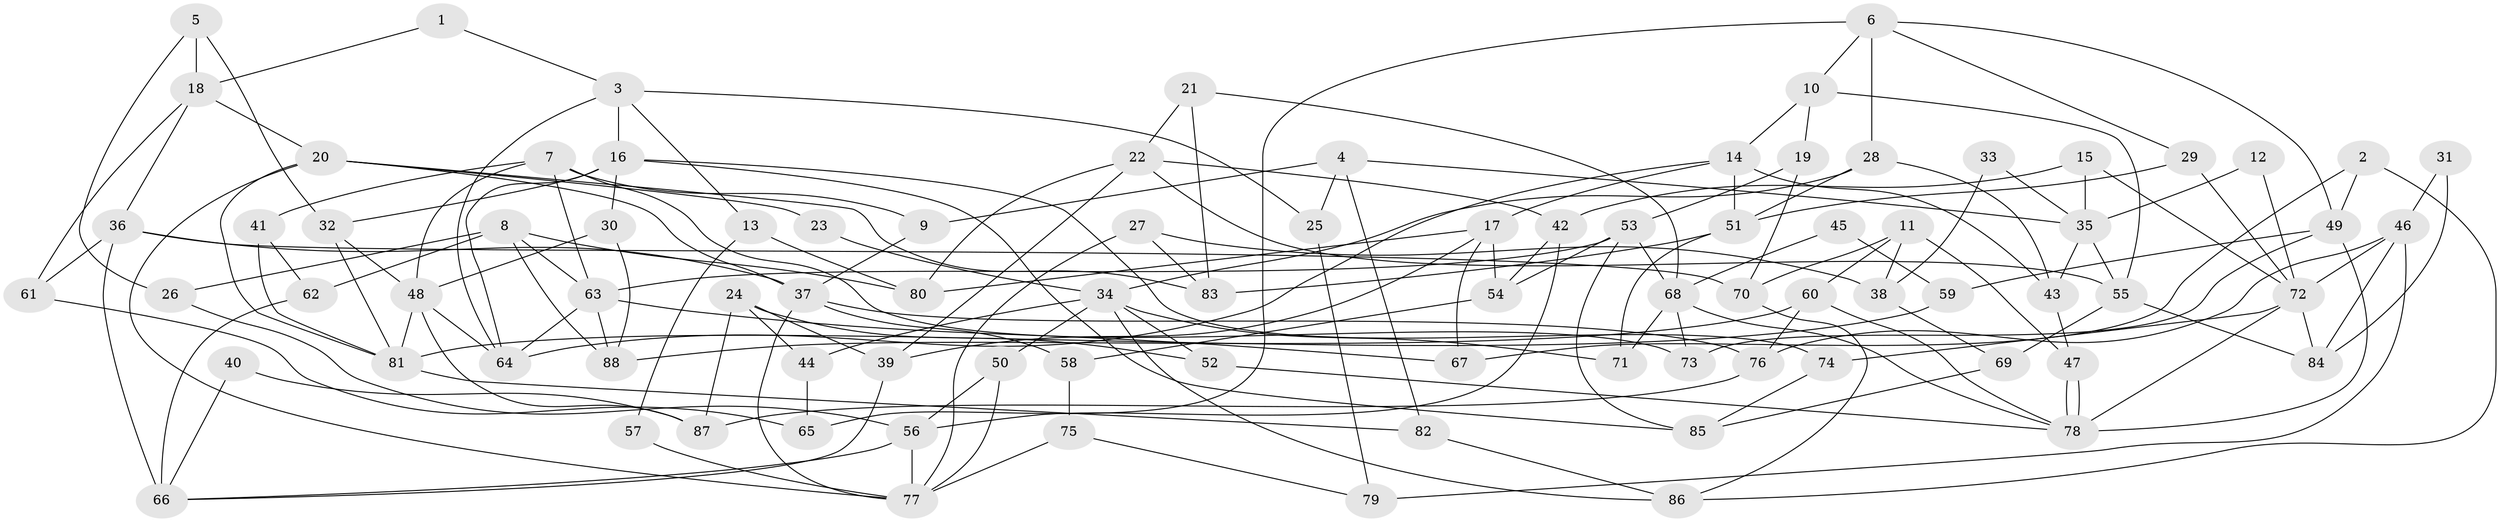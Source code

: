 // Generated by graph-tools (version 1.1) at 2025/26/03/09/25 03:26:12]
// undirected, 88 vertices, 176 edges
graph export_dot {
graph [start="1"]
  node [color=gray90,style=filled];
  1;
  2;
  3;
  4;
  5;
  6;
  7;
  8;
  9;
  10;
  11;
  12;
  13;
  14;
  15;
  16;
  17;
  18;
  19;
  20;
  21;
  22;
  23;
  24;
  25;
  26;
  27;
  28;
  29;
  30;
  31;
  32;
  33;
  34;
  35;
  36;
  37;
  38;
  39;
  40;
  41;
  42;
  43;
  44;
  45;
  46;
  47;
  48;
  49;
  50;
  51;
  52;
  53;
  54;
  55;
  56;
  57;
  58;
  59;
  60;
  61;
  62;
  63;
  64;
  65;
  66;
  67;
  68;
  69;
  70;
  71;
  72;
  73;
  74;
  75;
  76;
  77;
  78;
  79;
  80;
  81;
  82;
  83;
  84;
  85;
  86;
  87;
  88;
  1 -- 18;
  1 -- 3;
  2 -- 86;
  2 -- 49;
  2 -- 67;
  3 -- 16;
  3 -- 64;
  3 -- 13;
  3 -- 25;
  4 -- 35;
  4 -- 82;
  4 -- 9;
  4 -- 25;
  5 -- 26;
  5 -- 32;
  5 -- 18;
  6 -- 28;
  6 -- 65;
  6 -- 10;
  6 -- 29;
  6 -- 49;
  7 -- 63;
  7 -- 73;
  7 -- 9;
  7 -- 41;
  7 -- 48;
  8 -- 63;
  8 -- 62;
  8 -- 26;
  8 -- 80;
  8 -- 88;
  9 -- 37;
  10 -- 14;
  10 -- 19;
  10 -- 55;
  11 -- 47;
  11 -- 60;
  11 -- 38;
  11 -- 70;
  12 -- 72;
  12 -- 35;
  13 -- 80;
  13 -- 57;
  14 -- 17;
  14 -- 64;
  14 -- 43;
  14 -- 51;
  15 -- 35;
  15 -- 42;
  15 -- 72;
  16 -- 32;
  16 -- 74;
  16 -- 30;
  16 -- 64;
  16 -- 85;
  17 -- 54;
  17 -- 67;
  17 -- 39;
  17 -- 80;
  18 -- 36;
  18 -- 20;
  18 -- 61;
  19 -- 53;
  19 -- 70;
  20 -- 83;
  20 -- 23;
  20 -- 37;
  20 -- 77;
  20 -- 81;
  21 -- 22;
  21 -- 68;
  21 -- 83;
  22 -- 55;
  22 -- 80;
  22 -- 39;
  22 -- 42;
  23 -- 34;
  24 -- 39;
  24 -- 87;
  24 -- 44;
  24 -- 52;
  25 -- 79;
  26 -- 56;
  27 -- 83;
  27 -- 77;
  27 -- 38;
  28 -- 34;
  28 -- 51;
  28 -- 43;
  29 -- 72;
  29 -- 51;
  30 -- 88;
  30 -- 48;
  31 -- 46;
  31 -- 84;
  32 -- 81;
  32 -- 48;
  33 -- 35;
  33 -- 38;
  34 -- 52;
  34 -- 50;
  34 -- 44;
  34 -- 71;
  34 -- 86;
  35 -- 55;
  35 -- 43;
  36 -- 70;
  36 -- 37;
  36 -- 61;
  36 -- 66;
  37 -- 58;
  37 -- 76;
  37 -- 77;
  38 -- 69;
  39 -- 66;
  40 -- 66;
  40 -- 87;
  41 -- 81;
  41 -- 62;
  42 -- 56;
  42 -- 54;
  43 -- 47;
  44 -- 65;
  45 -- 59;
  45 -- 68;
  46 -- 72;
  46 -- 76;
  46 -- 79;
  46 -- 84;
  47 -- 78;
  47 -- 78;
  48 -- 64;
  48 -- 81;
  48 -- 87;
  49 -- 78;
  49 -- 59;
  49 -- 73;
  50 -- 56;
  50 -- 77;
  51 -- 71;
  51 -- 83;
  52 -- 78;
  53 -- 68;
  53 -- 54;
  53 -- 63;
  53 -- 85;
  54 -- 58;
  55 -- 69;
  55 -- 84;
  56 -- 77;
  56 -- 66;
  57 -- 77;
  58 -- 75;
  59 -- 81;
  60 -- 88;
  60 -- 78;
  60 -- 76;
  61 -- 65;
  62 -- 66;
  63 -- 64;
  63 -- 67;
  63 -- 88;
  68 -- 78;
  68 -- 71;
  68 -- 73;
  69 -- 85;
  70 -- 86;
  72 -- 84;
  72 -- 74;
  72 -- 78;
  74 -- 85;
  75 -- 79;
  75 -- 77;
  76 -- 87;
  81 -- 82;
  82 -- 86;
}

